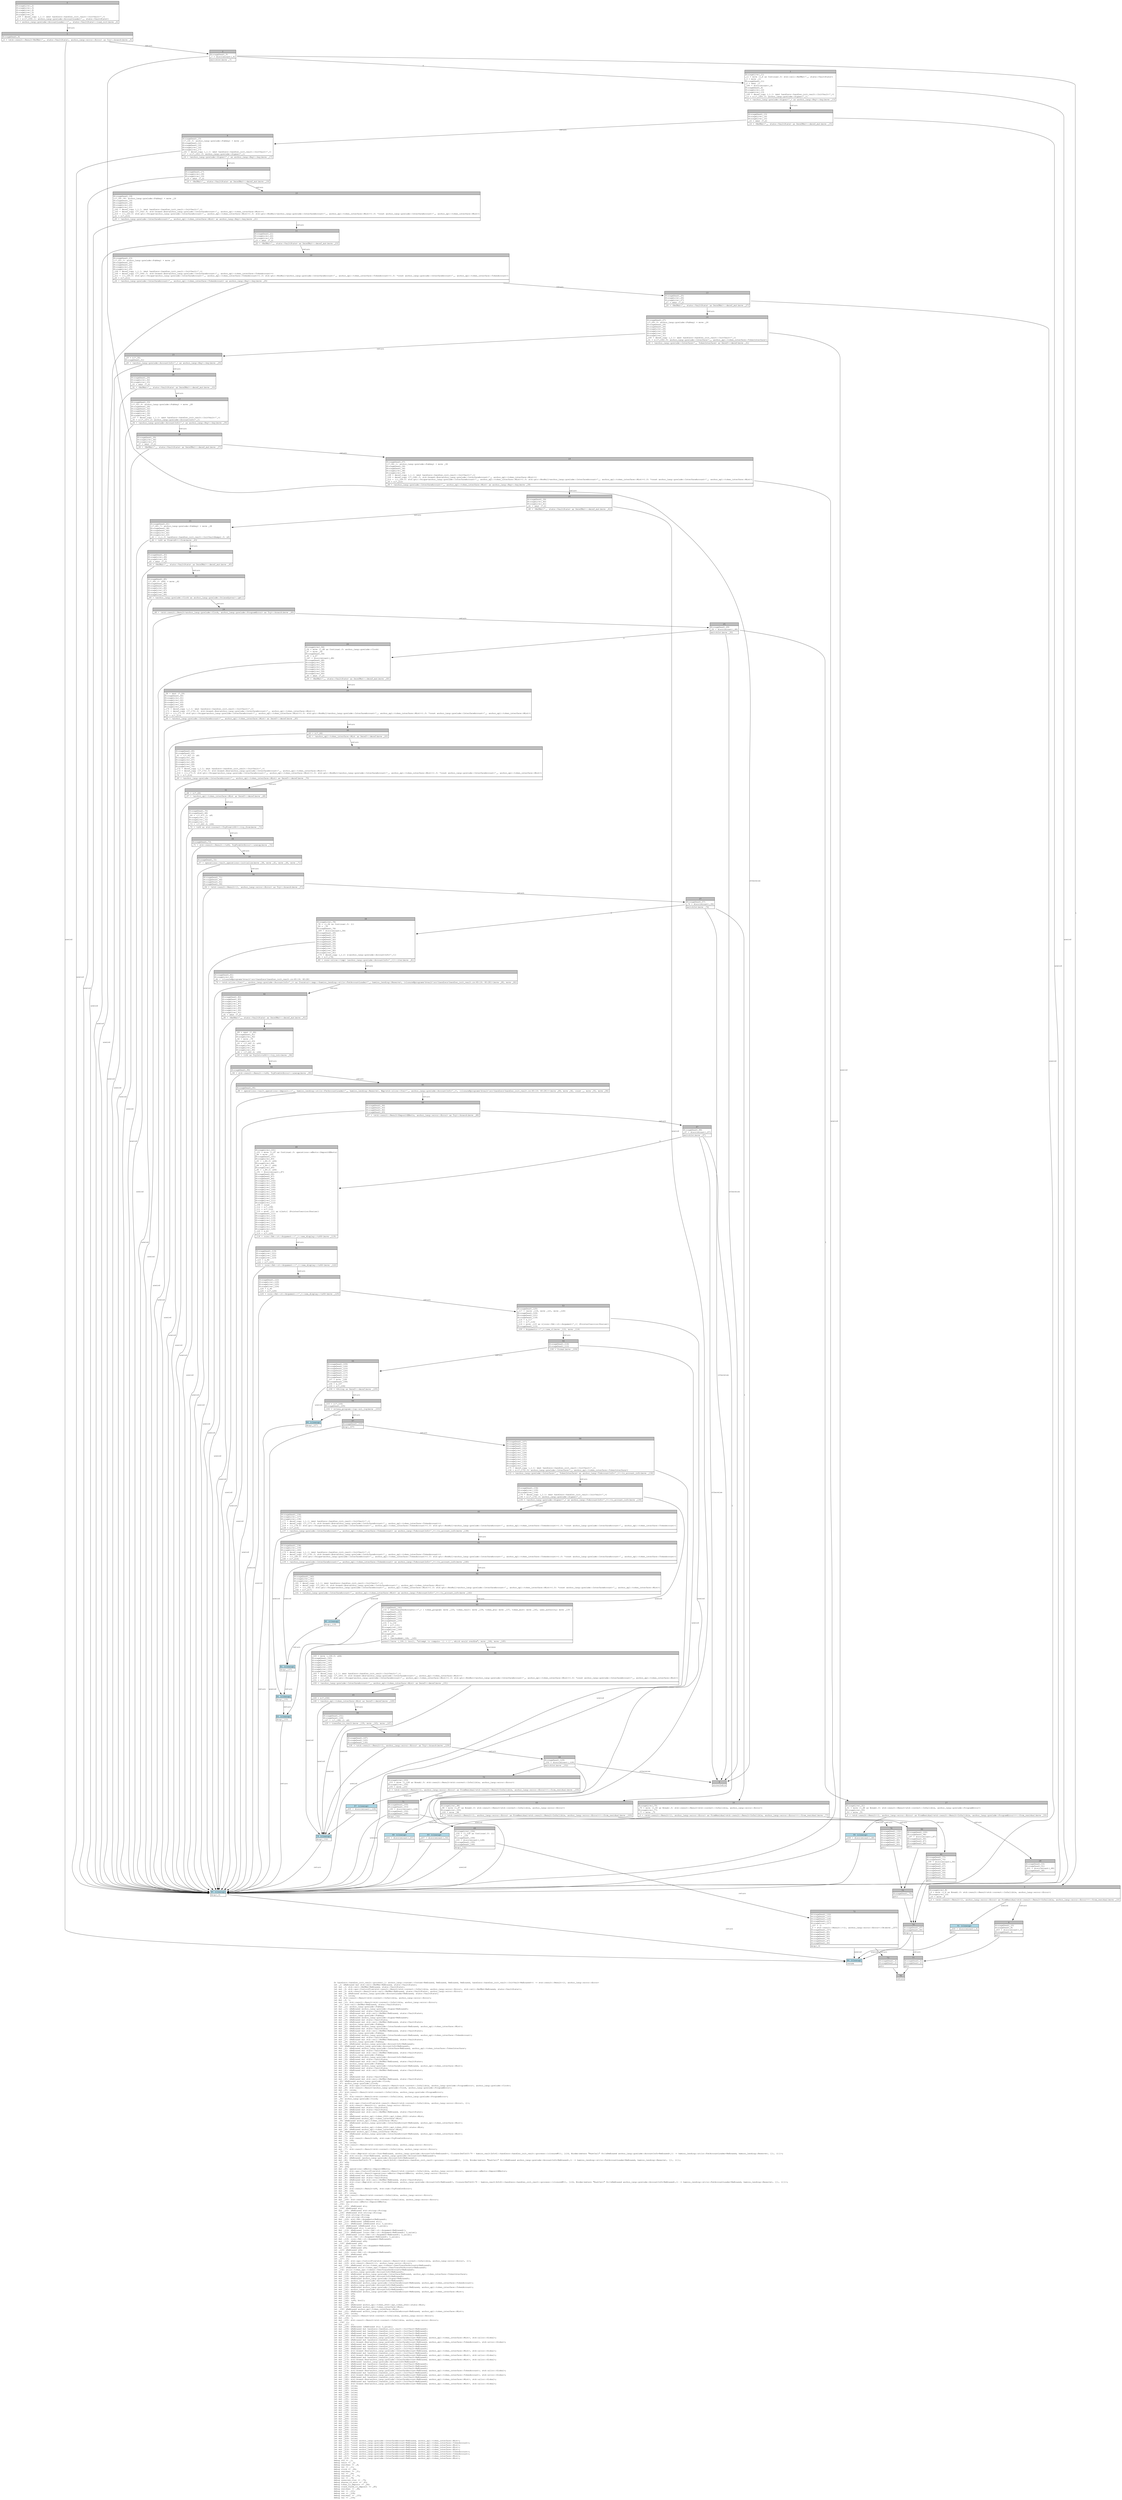 digraph Mir_0_78 {
    graph [fontname="Courier, monospace"];
    node [fontname="Courier, monospace"];
    edge [fontname="Courier, monospace"];
    label=<fn handlers::handler_init_vault::process(_1: anchor_lang::context::Context&lt;ReErased, ReErased, ReErased, ReErased, handlers::handler_init_vault::InitVault&lt;ReErased&gt;&gt;) -&gt; std::result::Result&lt;(), anchor_lang::error::Error&gt;<br align="left"/>let _2: &amp;ReErased mut std::cell::RefMut&lt;ReErased, state::VaultState&gt;;<br align="left"/>let mut _3: std::cell::RefMut&lt;ReErased, state::VaultState&gt;;<br align="left"/>let mut _4: std::ops::ControlFlow&lt;std::result::Result&lt;std::convert::Infallible, anchor_lang::error::Error&gt;, std::cell::RefMut&lt;ReErased, state::VaultState&gt;&gt;;<br align="left"/>let mut _5: std::result::Result&lt;std::cell::RefMut&lt;ReErased, state::VaultState&gt;, anchor_lang::error::Error&gt;;<br align="left"/>let mut _6: &amp;ReErased anchor_lang::prelude::AccountLoader&lt;ReErased, state::VaultState&gt;;<br align="left"/>let mut _7: isize;<br align="left"/>let _8: std::result::Result&lt;std::convert::Infallible, anchor_lang::error::Error&gt;;<br align="left"/>let mut _9: !;<br align="left"/>let mut _10: std::result::Result&lt;std::convert::Infallible, anchor_lang::error::Error&gt;;<br align="left"/>let _11: std::cell::RefMut&lt;ReErased, state::VaultState&gt;;<br align="left"/>let mut _12: anchor_lang::prelude::Pubkey;<br align="left"/>let mut _13: &amp;ReErased anchor_lang::prelude::Signer&lt;ReErased&gt;;<br align="left"/>let mut _14: &amp;ReErased mut state::VaultState;<br align="left"/>let mut _15: &amp;ReErased mut std::cell::RefMut&lt;ReErased, state::VaultState&gt;;<br align="left"/>let mut _16: anchor_lang::prelude::Pubkey;<br align="left"/>let mut _17: &amp;ReErased anchor_lang::prelude::Signer&lt;ReErased&gt;;<br align="left"/>let mut _18: &amp;ReErased mut state::VaultState;<br align="left"/>let mut _19: &amp;ReErased mut std::cell::RefMut&lt;ReErased, state::VaultState&gt;;<br align="left"/>let mut _20: anchor_lang::prelude::Pubkey;<br align="left"/>let mut _21: &amp;ReErased anchor_lang::prelude::InterfaceAccount&lt;ReErased, anchor_spl::token_interface::Mint&gt;;<br align="left"/>let mut _22: &amp;ReErased mut state::VaultState;<br align="left"/>let mut _23: &amp;ReErased mut std::cell::RefMut&lt;ReErased, state::VaultState&gt;;<br align="left"/>let mut _24: anchor_lang::prelude::Pubkey;<br align="left"/>let mut _25: &amp;ReErased anchor_lang::prelude::InterfaceAccount&lt;ReErased, anchor_spl::token_interface::TokenAccount&gt;;<br align="left"/>let mut _26: &amp;ReErased mut state::VaultState;<br align="left"/>let mut _27: &amp;ReErased mut std::cell::RefMut&lt;ReErased, state::VaultState&gt;;<br align="left"/>let mut _28: anchor_lang::prelude::Pubkey;<br align="left"/>let mut _29: &amp;ReErased anchor_lang::prelude::AccountInfo&lt;ReErased&gt;;<br align="left"/>let _30: &amp;ReErased anchor_lang::prelude::AccountInfo&lt;ReErased&gt;;<br align="left"/>let mut _31: &amp;ReErased anchor_lang::prelude::Interface&lt;ReErased, anchor_spl::token_interface::TokenInterface&gt;;<br align="left"/>let mut _32: &amp;ReErased mut state::VaultState;<br align="left"/>let mut _33: &amp;ReErased mut std::cell::RefMut&lt;ReErased, state::VaultState&gt;;<br align="left"/>let mut _34: anchor_lang::prelude::Pubkey;<br align="left"/>let mut _35: &amp;ReErased anchor_lang::prelude::AccountInfo&lt;ReErased&gt;;<br align="left"/>let mut _36: &amp;ReErased mut state::VaultState;<br align="left"/>let mut _37: &amp;ReErased mut std::cell::RefMut&lt;ReErased, state::VaultState&gt;;<br align="left"/>let mut _38: anchor_lang::prelude::Pubkey;<br align="left"/>let mut _39: &amp;ReErased anchor_lang::prelude::InterfaceAccount&lt;ReErased, anchor_spl::token_interface::Mint&gt;;<br align="left"/>let mut _40: &amp;ReErased mut state::VaultState;<br align="left"/>let mut _41: &amp;ReErased mut std::cell::RefMut&lt;ReErased, state::VaultState&gt;;<br align="left"/>let mut _42: u64;<br align="left"/>let mut _43: u8;<br align="left"/>let mut _44: &amp;ReErased mut state::VaultState;<br align="left"/>let mut _45: &amp;ReErased mut std::cell::RefMut&lt;ReErased, state::VaultState&gt;;<br align="left"/>let _46: &amp;ReErased anchor_lang::prelude::Clock;<br align="left"/>let _47: anchor_lang::prelude::Clock;<br align="left"/>let mut _48: std::ops::ControlFlow&lt;std::result::Result&lt;std::convert::Infallible, anchor_lang::prelude::ProgramError&gt;, anchor_lang::prelude::Clock&gt;;<br align="left"/>let mut _49: std::result::Result&lt;anchor_lang::prelude::Clock, anchor_lang::prelude::ProgramError&gt;;<br align="left"/>let mut _50: isize;<br align="left"/>let _51: std::result::Result&lt;std::convert::Infallible, anchor_lang::prelude::ProgramError&gt;;<br align="left"/>let mut _52: !;<br align="left"/>let mut _53: std::result::Result&lt;std::convert::Infallible, anchor_lang::prelude::ProgramError&gt;;<br align="left"/>let _54: anchor_lang::prelude::Clock;<br align="left"/>let _55: ();<br align="left"/>let mut _56: std::ops::ControlFlow&lt;std::result::Result&lt;std::convert::Infallible, anchor_lang::error::Error&gt;, ()&gt;;<br align="left"/>let mut _57: std::result::Result&lt;(), anchor_lang::error::Error&gt;;<br align="left"/>let mut _58: &amp;ReErased mut state::VaultState;<br align="left"/>let mut _59: &amp;ReErased mut state::VaultState;<br align="left"/>let mut _60: &amp;ReErased mut std::cell::RefMut&lt;ReErased, state::VaultState&gt;;<br align="left"/>let mut _61: u8;<br align="left"/>let mut _62: &amp;ReErased anchor_spl::token_2022::spl_token_2022::state::Mint;<br align="left"/>let mut _63: &amp;ReErased anchor_spl::token_interface::Mint;<br align="left"/>let _64: &amp;ReErased anchor_spl::token_interface::Mint;<br align="left"/>let mut _65: &amp;ReErased anchor_lang::prelude::InterfaceAccount&lt;ReErased, anchor_spl::token_interface::Mint&gt;;<br align="left"/>let mut _66: u8;<br align="left"/>let mut _67: &amp;ReErased anchor_spl::token_2022::spl_token_2022::state::Mint;<br align="left"/>let mut _68: &amp;ReErased anchor_spl::token_interface::Mint;<br align="left"/>let _69: &amp;ReErased anchor_spl::token_interface::Mint;<br align="left"/>let mut _70: &amp;ReErased anchor_lang::prelude::InterfaceAccount&lt;ReErased, anchor_spl::token_interface::Mint&gt;;<br align="left"/>let mut _71: u64;<br align="left"/>let mut _72: std::result::Result&lt;u64, std::num::TryFromIntError&gt;;<br align="left"/>let mut _73: i64;<br align="left"/>let mut _74: isize;<br align="left"/>let _75: std::result::Result&lt;std::convert::Infallible, anchor_lang::error::Error&gt;;<br align="left"/>let mut _76: !;<br align="left"/>let mut _77: std::result::Result&lt;std::convert::Infallible, anchor_lang::error::Error&gt;;<br align="left"/>let _78: ();<br align="left"/>let _79: std::iter::Map&lt;std::slice::Iter&lt;ReErased, anchor_lang::prelude::AccountInfo&lt;ReErased&gt;&gt;, Closure(DefId(0:79 ~ kamino_vault[b3c4]::handlers::handler_init_vault::process::{closure#0}), [i16, Binder(extern &quot;RustCall&quot; fn((&amp;ReErased anchor_lang::prelude::AccountInfo&lt;ReErased&gt;,)) -&gt; kamino_lending::utils::FatAccountLoader&lt;ReErased, kamino_lending::Reserve&gt;, []), ()])&gt;;<br align="left"/>let mut _80: std::slice::Iter&lt;ReErased, anchor_lang::prelude::AccountInfo&lt;ReErased&gt;&gt;;<br align="left"/>let mut _81: &amp;ReErased [anchor_lang::prelude::AccountInfo&lt;ReErased&gt;];<br align="left"/>let mut _82: Closure(DefId(0:79 ~ kamino_vault[b3c4]::handlers::handler_init_vault::process::{closure#0}), [i16, Binder(extern &quot;RustCall&quot; fn((&amp;ReErased anchor_lang::prelude::AccountInfo&lt;ReErased&gt;,)) -&gt; kamino_lending::utils::FatAccountLoader&lt;ReErased, kamino_lending::Reserve&gt;, []), ()]);<br align="left"/>let _83: u64;<br align="left"/>let _84: u64;<br align="left"/>let _85: u64;<br align="left"/>let mut _86: operations::effects::DepositEffects;<br align="left"/>let mut _87: std::ops::ControlFlow&lt;std::result::Result&lt;std::convert::Infallible, anchor_lang::error::Error&gt;, operations::effects::DepositEffects&gt;;<br align="left"/>let mut _88: std::result::Result&lt;operations::effects::DepositEffects, anchor_lang::error::Error&gt;;<br align="left"/>let mut _89: &amp;ReErased mut state::VaultState;<br align="left"/>let mut _90: &amp;ReErased mut state::VaultState;<br align="left"/>let mut _91: &amp;ReErased mut std::cell::RefMut&lt;ReErased, state::VaultState&gt;;<br align="left"/>let mut _92: std::iter::Map&lt;std::slice::Iter&lt;ReErased, anchor_lang::prelude::AccountInfo&lt;ReErased&gt;&gt;, Closure(DefId(0:79 ~ kamino_vault[b3c4]::handlers::handler_init_vault::process::{closure#0}), [i16, Binder(extern &quot;RustCall&quot; fn((&amp;ReErased anchor_lang::prelude::AccountInfo&lt;ReErased&gt;,)) -&gt; kamino_lending::utils::FatAccountLoader&lt;ReErased, kamino_lending::Reserve&gt;, []), ()])&gt;;<br align="left"/>let mut _93: u64;<br align="left"/>let mut _94: u64;<br align="left"/>let mut _95: std::result::Result&lt;u64, std::num::TryFromIntError&gt;;<br align="left"/>let mut _96: i64;<br align="left"/>let mut _97: isize;<br align="left"/>let _98: std::result::Result&lt;std::convert::Infallible, anchor_lang::error::Error&gt;;<br align="left"/>let mut _99: !;<br align="left"/>let mut _100: std::result::Result&lt;std::convert::Infallible, anchor_lang::error::Error&gt;;<br align="left"/>let _101: operations::effects::DepositEffects;<br align="left"/>let _102: ();<br align="left"/>let mut _103: &amp;ReErased str;<br align="left"/>let _104: &amp;ReErased str;<br align="left"/>let mut _105: &amp;ReErased std::string::String;<br align="left"/>let _106: &amp;ReErased std::string::String;<br align="left"/>let _107: std::string::String;<br align="left"/>let _108: std::string::String;<br align="left"/>let mut _109: std::fmt::Arguments&lt;ReErased&gt;;<br align="left"/>let mut _110: &amp;ReErased [&amp;ReErased str];<br align="left"/>let mut _111: &amp;ReErased [&amp;ReErased str; 3_usize];<br align="left"/>let _112: &amp;ReErased [&amp;ReErased str; 3_usize];<br align="left"/>let _113: [&amp;ReErased str; 3_usize];<br align="left"/>let mut _114: &amp;ReErased [core::fmt::rt::Argument&lt;ReErased&gt;];<br align="left"/>let mut _115: &amp;ReErased [core::fmt::rt::Argument&lt;ReErased&gt;; 3_usize];<br align="left"/>let _116: &amp;ReErased [core::fmt::rt::Argument&lt;ReErased&gt;; 3_usize];<br align="left"/>let _117: [core::fmt::rt::Argument&lt;ReErased&gt;; 3_usize];<br align="left"/>let mut _118: core::fmt::rt::Argument&lt;ReErased&gt;;<br align="left"/>let mut _119: &amp;ReErased u64;<br align="left"/>let _120: &amp;ReErased u64;<br align="left"/>let mut _121: core::fmt::rt::Argument&lt;ReErased&gt;;<br align="left"/>let mut _122: &amp;ReErased u64;<br align="left"/>let _123: &amp;ReErased u64;<br align="left"/>let mut _124: core::fmt::rt::Argument&lt;ReErased&gt;;<br align="left"/>let mut _125: &amp;ReErased u64;<br align="left"/>let _126: &amp;ReErased u64;<br align="left"/>let _127: ();<br align="left"/>let mut _128: std::ops::ControlFlow&lt;std::result::Result&lt;std::convert::Infallible, anchor_lang::error::Error&gt;, ()&gt;;<br align="left"/>let mut _129: std::result::Result&lt;(), anchor_lang::error::Error&gt;;<br align="left"/>let mut _130: &amp;ReErased utils::token_ops::tokens::UserTransferAccounts&lt;ReErased&gt;;<br align="left"/>let _131: &amp;ReErased utils::token_ops::tokens::UserTransferAccounts&lt;ReErased&gt;;<br align="left"/>let _132: utils::token_ops::tokens::UserTransferAccounts&lt;ReErased&gt;;<br align="left"/>let mut _133: anchor_lang::prelude::AccountInfo&lt;ReErased&gt;;<br align="left"/>let mut _134: &amp;ReErased anchor_lang::prelude::Interface&lt;ReErased, anchor_spl::token_interface::TokenInterface&gt;;<br align="left"/>let mut _135: anchor_lang::prelude::AccountInfo&lt;ReErased&gt;;<br align="left"/>let mut _136: &amp;ReErased anchor_lang::prelude::Signer&lt;ReErased&gt;;<br align="left"/>let mut _137: anchor_lang::prelude::AccountInfo&lt;ReErased&gt;;<br align="left"/>let mut _138: &amp;ReErased anchor_lang::prelude::InterfaceAccount&lt;ReErased, anchor_spl::token_interface::TokenAccount&gt;;<br align="left"/>let mut _139: anchor_lang::prelude::AccountInfo&lt;ReErased&gt;;<br align="left"/>let mut _140: &amp;ReErased anchor_lang::prelude::InterfaceAccount&lt;ReErased, anchor_spl::token_interface::TokenAccount&gt;;<br align="left"/>let mut _141: anchor_lang::prelude::AccountInfo&lt;ReErased&gt;;<br align="left"/>let mut _142: &amp;ReErased anchor_lang::prelude::InterfaceAccount&lt;ReErased, anchor_spl::token_interface::Mint&gt;;<br align="left"/>let mut _143: u64;<br align="left"/>let mut _144: u64;<br align="left"/>let mut _145: u64;<br align="left"/>let mut _146: (u64, bool);<br align="left"/>let mut _147: u8;<br align="left"/>let mut _148: &amp;ReErased anchor_spl::token_2022::spl_token_2022::state::Mint;<br align="left"/>let mut _149: &amp;ReErased anchor_spl::token_interface::Mint;<br align="left"/>let _150: &amp;ReErased anchor_spl::token_interface::Mint;<br align="left"/>let mut _151: &amp;ReErased anchor_lang::prelude::InterfaceAccount&lt;ReErased, anchor_spl::token_interface::Mint&gt;;<br align="left"/>let mut _152: isize;<br align="left"/>let _153: std::result::Result&lt;std::convert::Infallible, anchor_lang::error::Error&gt;;<br align="left"/>let mut _154: !;<br align="left"/>let mut _155: std::result::Result&lt;std::convert::Infallible, anchor_lang::error::Error&gt;;<br align="left"/>let _156: ();<br align="left"/>let mut _157: ();<br align="left"/>let mut _158: &amp;ReErased [&amp;ReErased str; 3_usize];<br align="left"/>let mut _159: &amp;ReErased mut handlers::handler_init_vault::InitVault&lt;ReErased&gt;;<br align="left"/>let mut _160: &amp;ReErased mut handlers::handler_init_vault::InitVault&lt;ReErased&gt;;<br align="left"/>let mut _161: &amp;ReErased mut handlers::handler_init_vault::InitVault&lt;ReErased&gt;;<br align="left"/>let mut _162: &amp;ReErased mut handlers::handler_init_vault::InitVault&lt;ReErased&gt;;<br align="left"/>let mut _163: std::boxed::Box&lt;anchor_lang::prelude::InterfaceAccount&lt;ReErased, anchor_spl::token_interface::Mint&gt;, std::alloc::Global&gt;;<br align="left"/>let mut _164: &amp;ReErased mut handlers::handler_init_vault::InitVault&lt;ReErased&gt;;<br align="left"/>let mut _165: std::boxed::Box&lt;anchor_lang::prelude::InterfaceAccount&lt;ReErased, anchor_spl::token_interface::TokenAccount&gt;, std::alloc::Global&gt;;<br align="left"/>let mut _166: &amp;ReErased mut handlers::handler_init_vault::InitVault&lt;ReErased&gt;;<br align="left"/>let mut _167: &amp;ReErased mut handlers::handler_init_vault::InitVault&lt;ReErased&gt;;<br align="left"/>let mut _168: &amp;ReErased mut handlers::handler_init_vault::InitVault&lt;ReErased&gt;;<br align="left"/>let mut _169: std::boxed::Box&lt;anchor_lang::prelude::InterfaceAccount&lt;ReErased, anchor_spl::token_interface::Mint&gt;, std::alloc::Global&gt;;<br align="left"/>let mut _170: &amp;ReErased mut handlers::handler_init_vault::InitVault&lt;ReErased&gt;;<br align="left"/>let mut _171: std::boxed::Box&lt;anchor_lang::prelude::InterfaceAccount&lt;ReErased, anchor_spl::token_interface::Mint&gt;, std::alloc::Global&gt;;<br align="left"/>let mut _172: &amp;ReErased mut handlers::handler_init_vault::InitVault&lt;ReErased&gt;;<br align="left"/>let mut _173: std::boxed::Box&lt;anchor_lang::prelude::InterfaceAccount&lt;ReErased, anchor_spl::token_interface::Mint&gt;, std::alloc::Global&gt;;<br align="left"/>let mut _174: &amp;ReErased [anchor_lang::prelude::AccountInfo&lt;ReErased&gt;];<br align="left"/>let mut _175: &amp;ReErased mut handlers::handler_init_vault::InitVault&lt;ReErased&gt;;<br align="left"/>let mut _176: &amp;ReErased mut handlers::handler_init_vault::InitVault&lt;ReErased&gt;;<br align="left"/>let mut _177: &amp;ReErased mut handlers::handler_init_vault::InitVault&lt;ReErased&gt;;<br align="left"/>let mut _178: std::boxed::Box&lt;anchor_lang::prelude::InterfaceAccount&lt;ReErased, anchor_spl::token_interface::TokenAccount&gt;, std::alloc::Global&gt;;<br align="left"/>let mut _179: &amp;ReErased mut handlers::handler_init_vault::InitVault&lt;ReErased&gt;;<br align="left"/>let mut _180: std::boxed::Box&lt;anchor_lang::prelude::InterfaceAccount&lt;ReErased, anchor_spl::token_interface::TokenAccount&gt;, std::alloc::Global&gt;;<br align="left"/>let mut _181: &amp;ReErased mut handlers::handler_init_vault::InitVault&lt;ReErased&gt;;<br align="left"/>let mut _182: std::boxed::Box&lt;anchor_lang::prelude::InterfaceAccount&lt;ReErased, anchor_spl::token_interface::Mint&gt;, std::alloc::Global&gt;;<br align="left"/>let mut _183: &amp;ReErased mut handlers::handler_init_vault::InitVault&lt;ReErased&gt;;<br align="left"/>let mut _184: std::boxed::Box&lt;anchor_lang::prelude::InterfaceAccount&lt;ReErased, anchor_spl::token_interface::Mint&gt;, std::alloc::Global&gt;;<br align="left"/>let mut _185: isize;<br align="left"/>let mut _186: isize;<br align="left"/>let mut _187: isize;<br align="left"/>let mut _188: isize;<br align="left"/>let mut _189: isize;<br align="left"/>let mut _190: isize;<br align="left"/>let mut _191: isize;<br align="left"/>let mut _192: isize;<br align="left"/>let mut _193: isize;<br align="left"/>let mut _194: isize;<br align="left"/>let mut _195: isize;<br align="left"/>let mut _196: isize;<br align="left"/>let mut _197: isize;<br align="left"/>let mut _198: isize;<br align="left"/>let mut _199: isize;<br align="left"/>let mut _200: isize;<br align="left"/>let mut _201: isize;<br align="left"/>let mut _202: isize;<br align="left"/>let mut _203: isize;<br align="left"/>let mut _204: isize;<br align="left"/>let mut _205: isize;<br align="left"/>let mut _206: isize;<br align="left"/>let mut _207: isize;<br align="left"/>let mut _208: isize;<br align="left"/>let mut _209: isize;<br align="left"/>let mut _210: *const anchor_lang::prelude::InterfaceAccount&lt;ReErased, anchor_spl::token_interface::Mint&gt;;<br align="left"/>let mut _211: *const anchor_lang::prelude::InterfaceAccount&lt;ReErased, anchor_spl::token_interface::TokenAccount&gt;;<br align="left"/>let mut _212: *const anchor_lang::prelude::InterfaceAccount&lt;ReErased, anchor_spl::token_interface::Mint&gt;;<br align="left"/>let mut _213: *const anchor_lang::prelude::InterfaceAccount&lt;ReErased, anchor_spl::token_interface::Mint&gt;;<br align="left"/>let mut _214: *const anchor_lang::prelude::InterfaceAccount&lt;ReErased, anchor_spl::token_interface::Mint&gt;;<br align="left"/>let mut _215: *const anchor_lang::prelude::InterfaceAccount&lt;ReErased, anchor_spl::token_interface::TokenAccount&gt;;<br align="left"/>let mut _216: *const anchor_lang::prelude::InterfaceAccount&lt;ReErased, anchor_spl::token_interface::TokenAccount&gt;;<br align="left"/>let mut _217: *const anchor_lang::prelude::InterfaceAccount&lt;ReErased, anchor_spl::token_interface::Mint&gt;;<br align="left"/>let mut _218: *const anchor_lang::prelude::InterfaceAccount&lt;ReErased, anchor_spl::token_interface::Mint&gt;;<br align="left"/>debug ctx =&gt; _1;<br align="left"/>debug vault =&gt; _2;<br align="left"/>debug residual =&gt; _8;<br align="left"/>debug val =&gt; _11;<br align="left"/>debug clock =&gt; _46;<br align="left"/>debug residual =&gt; _51;<br align="left"/>debug val =&gt; _54;<br align="left"/>debug residual =&gt; _75;<br align="left"/>debug val =&gt; _78;<br align="left"/>debug reserves_iter =&gt; _79;<br align="left"/>debug shares_to_mint =&gt; _83;<br align="left"/>debug token_to_deposit =&gt; _84;<br align="left"/>debug crank_funds_to_deposit =&gt; _85;<br align="left"/>debug residual =&gt; _98;<br align="left"/>debug val =&gt; _101;<br align="left"/>debug res =&gt; _108;<br align="left"/>debug residual =&gt; _153;<br align="left"/>debug val =&gt; _156;<br align="left"/>>;
    bb0__0_78 [shape="none", label=<<table border="0" cellborder="1" cellspacing="0"><tr><td bgcolor="gray" align="center" colspan="1">0</td></tr><tr><td align="left" balign="left">StorageLive(_2)<br/>StorageLive(_3)<br/>StorageLive(_4)<br/>StorageLive(_5)<br/>StorageLive(_6)<br/>_159 = deref_copy (_1.1: &amp;mut handlers::handler_init_vault::InitVault&lt;'_&gt;)<br/>_6 = &amp;((*_159).1: anchor_lang::prelude::AccountLoader&lt;'_, state::VaultState&gt;)<br/></td></tr><tr><td align="left">_5 = anchor_lang::prelude::AccountLoader::&lt;'_, state::VaultState&gt;::load_init(move _6)</td></tr></table>>];
    bb1__0_78 [shape="none", label=<<table border="0" cellborder="1" cellspacing="0"><tr><td bgcolor="gray" align="center" colspan="1">1</td></tr><tr><td align="left" balign="left">StorageDead(_6)<br/></td></tr><tr><td align="left">_4 = &lt;std::result::Result&lt;RefMut&lt;'_, state::VaultState&gt;, anchor_lang::error::Error&gt; as Try&gt;::branch(move _5)</td></tr></table>>];
    bb2__0_78 [shape="none", label=<<table border="0" cellborder="1" cellspacing="0"><tr><td bgcolor="gray" align="center" colspan="1">2</td></tr><tr><td align="left" balign="left">StorageDead(_5)<br/>_7 = discriminant(_4)<br/></td></tr><tr><td align="left">switchInt(move _7)</td></tr></table>>];
    bb3__0_78 [shape="none", label=<<table border="0" cellborder="1" cellspacing="0"><tr><td bgcolor="gray" align="center" colspan="1">3</td></tr><tr><td align="left" balign="left">StorageLive(_11)<br/>_11 = move ((_4 as Continue).0: std::cell::RefMut&lt;'_, state::VaultState&gt;)<br/>_3 = move _11<br/>StorageDead(_11)<br/>_2 = &amp;mut _3<br/>_185 = discriminant(_4)<br/>StorageDead(_4)<br/>StorageLive(_12)<br/>StorageLive(_13)<br/>_160 = deref_copy (_1.1: &amp;mut handlers::handler_init_vault::InitVault&lt;'_&gt;)<br/>_13 = &amp;((*_160).0: anchor_lang::prelude::Signer&lt;'_&gt;)<br/></td></tr><tr><td align="left">_12 = &lt;anchor_lang::prelude::Signer&lt;'_&gt; as anchor_lang::Key&gt;::key(move _13)</td></tr></table>>];
    bb4__0_78 [shape="none", label=<<table border="0" cellborder="1" cellspacing="0"><tr><td bgcolor="gray" align="center" colspan="1">4</td></tr><tr><td align="left">unreachable</td></tr></table>>];
    bb5__0_78 [shape="none", label=<<table border="0" cellborder="1" cellspacing="0"><tr><td bgcolor="gray" align="center" colspan="1">5</td></tr><tr><td align="left" balign="left">StorageLive(_8)<br/>_8 = move ((_4 as Break).0: std::result::Result&lt;std::convert::Infallible, anchor_lang::error::Error&gt;)<br/>StorageLive(_10)<br/>_10 = move _8<br/></td></tr><tr><td align="left">_0 = &lt;std::result::Result&lt;(), anchor_lang::error::Error&gt; as FromResidual&lt;std::result::Result&lt;Infallible, anchor_lang::error::Error&gt;&gt;&gt;::from_residual(move _10)</td></tr></table>>];
    bb6__0_78 [shape="none", label=<<table border="0" cellborder="1" cellspacing="0"><tr><td bgcolor="gray" align="center" colspan="1">6</td></tr><tr><td align="left" balign="left">StorageDead(_10)<br/>StorageDead(_8)<br/>_203 = discriminant(_4)<br/>StorageDead(_4)<br/></td></tr><tr><td align="left">goto</td></tr></table>>];
    bb7__0_78 [shape="none", label=<<table border="0" cellborder="1" cellspacing="0"><tr><td bgcolor="gray" align="center" colspan="1">7</td></tr><tr><td align="left" balign="left">StorageDead(_13)<br/>StorageLive(_14)<br/>StorageLive(_15)<br/>_15 = &amp;mut (*_2)<br/></td></tr><tr><td align="left">_14 = &lt;RefMut&lt;'_, state::VaultState&gt; as DerefMut&gt;::deref_mut(move _15)</td></tr></table>>];
    bb8__0_78 [shape="none", label=<<table border="0" cellborder="1" cellspacing="0"><tr><td bgcolor="gray" align="center" colspan="1">8</td></tr><tr><td align="left" balign="left">StorageDead(_15)<br/>((*_14).0: anchor_lang::prelude::Pubkey) = move _12<br/>StorageDead(_12)<br/>StorageDead(_14)<br/>StorageLive(_16)<br/>StorageLive(_17)<br/>_161 = deref_copy (_1.1: &amp;mut handlers::handler_init_vault::InitVault&lt;'_&gt;)<br/>_17 = &amp;((*_161).0: anchor_lang::prelude::Signer&lt;'_&gt;)<br/></td></tr><tr><td align="left">_16 = &lt;anchor_lang::prelude::Signer&lt;'_&gt; as anchor_lang::Key&gt;::key(move _17)</td></tr></table>>];
    bb9__0_78 [shape="none", label=<<table border="0" cellborder="1" cellspacing="0"><tr><td bgcolor="gray" align="center" colspan="1">9</td></tr><tr><td align="left" balign="left">StorageDead(_17)<br/>StorageLive(_18)<br/>StorageLive(_19)<br/>_19 = &amp;mut (*_2)<br/></td></tr><tr><td align="left">_18 = &lt;RefMut&lt;'_, state::VaultState&gt; as DerefMut&gt;::deref_mut(move _19)</td></tr></table>>];
    bb10__0_78 [shape="none", label=<<table border="0" cellborder="1" cellspacing="0"><tr><td bgcolor="gray" align="center" colspan="1">10</td></tr><tr><td align="left" balign="left">StorageDead(_19)<br/>((*_18).34: anchor_lang::prelude::Pubkey) = move _16<br/>StorageDead(_16)<br/>StorageDead(_18)<br/>StorageLive(_20)<br/>StorageLive(_21)<br/>_162 = deref_copy (_1.1: &amp;mut handlers::handler_init_vault::InitVault&lt;'_&gt;)<br/>_163 = deref_copy ((*_162).4: std::boxed::Box&lt;anchor_lang::prelude::InterfaceAccount&lt;'_, anchor_spl::token_interface::Mint&gt;&gt;)<br/>_210 = (((_163.0: std::ptr::Unique&lt;anchor_lang::prelude::InterfaceAccount&lt;'_, anchor_spl::token_interface::Mint&gt;&gt;).0: std::ptr::NonNull&lt;anchor_lang::prelude::InterfaceAccount&lt;'_, anchor_spl::token_interface::Mint&gt;&gt;).0: *const anchor_lang::prelude::InterfaceAccount&lt;'_, anchor_spl::token_interface::Mint&gt;)<br/>_21 = &amp;(*_210)<br/></td></tr><tr><td align="left">_20 = &lt;anchor_lang::prelude::InterfaceAccount&lt;'_, anchor_spl::token_interface::Mint&gt; as anchor_lang::Key&gt;::key(move _21)</td></tr></table>>];
    bb11__0_78 [shape="none", label=<<table border="0" cellborder="1" cellspacing="0"><tr><td bgcolor="gray" align="center" colspan="1">11</td></tr><tr><td align="left" balign="left">StorageDead(_21)<br/>StorageLive(_22)<br/>StorageLive(_23)<br/>_23 = &amp;mut (*_2)<br/></td></tr><tr><td align="left">_22 = &lt;RefMut&lt;'_, state::VaultState&gt; as DerefMut&gt;::deref_mut(move _23)</td></tr></table>>];
    bb12__0_78 [shape="none", label=<<table border="0" cellborder="1" cellspacing="0"><tr><td bgcolor="gray" align="center" colspan="1">12</td></tr><tr><td align="left" balign="left">StorageDead(_23)<br/>((*_22).3: anchor_lang::prelude::Pubkey) = move _20<br/>StorageDead(_20)<br/>StorageDead(_22)<br/>StorageLive(_24)<br/>StorageLive(_25)<br/>_164 = deref_copy (_1.1: &amp;mut handlers::handler_init_vault::InitVault&lt;'_&gt;)<br/>_165 = deref_copy ((*_164).3: std::boxed::Box&lt;anchor_lang::prelude::InterfaceAccount&lt;'_, anchor_spl::token_interface::TokenAccount&gt;&gt;)<br/>_211 = (((_165.0: std::ptr::Unique&lt;anchor_lang::prelude::InterfaceAccount&lt;'_, anchor_spl::token_interface::TokenAccount&gt;&gt;).0: std::ptr::NonNull&lt;anchor_lang::prelude::InterfaceAccount&lt;'_, anchor_spl::token_interface::TokenAccount&gt;&gt;).0: *const anchor_lang::prelude::InterfaceAccount&lt;'_, anchor_spl::token_interface::TokenAccount&gt;)<br/>_25 = &amp;(*_211)<br/></td></tr><tr><td align="left">_24 = &lt;anchor_lang::prelude::InterfaceAccount&lt;'_, anchor_spl::token_interface::TokenAccount&gt; as anchor_lang::Key&gt;::key(move _25)</td></tr></table>>];
    bb13__0_78 [shape="none", label=<<table border="0" cellborder="1" cellspacing="0"><tr><td bgcolor="gray" align="center" colspan="1">13</td></tr><tr><td align="left" balign="left">StorageDead(_25)<br/>StorageLive(_26)<br/>StorageLive(_27)<br/>_27 = &amp;mut (*_2)<br/></td></tr><tr><td align="left">_26 = &lt;RefMut&lt;'_, state::VaultState&gt; as DerefMut&gt;::deref_mut(move _27)</td></tr></table>>];
    bb14__0_78 [shape="none", label=<<table border="0" cellborder="1" cellspacing="0"><tr><td bgcolor="gray" align="center" colspan="1">14</td></tr><tr><td align="left" balign="left">StorageDead(_27)<br/>((*_26).5: anchor_lang::prelude::Pubkey) = move _24<br/>StorageDead(_24)<br/>StorageDead(_26)<br/>StorageLive(_28)<br/>StorageLive(_29)<br/>StorageLive(_30)<br/>StorageLive(_31)<br/>_166 = deref_copy (_1.1: &amp;mut handlers::handler_init_vault::InitVault&lt;'_&gt;)<br/>_31 = &amp;((*_166).9: anchor_lang::prelude::Interface&lt;'_, anchor_spl::token_interface::TokenInterface&gt;)<br/></td></tr><tr><td align="left">_30 = &lt;anchor_lang::prelude::Interface&lt;'_, TokenInterface&gt; as Deref&gt;::deref(move _31)</td></tr></table>>];
    bb15__0_78 [shape="none", label=<<table border="0" cellborder="1" cellspacing="0"><tr><td bgcolor="gray" align="center" colspan="1">15</td></tr><tr><td align="left" balign="left">_29 = &amp;(*_30)<br/>StorageDead(_31)<br/></td></tr><tr><td align="left">_28 = &lt;anchor_lang::prelude::AccountInfo&lt;'_&gt; as anchor_lang::Key&gt;::key(move _29)</td></tr></table>>];
    bb16__0_78 [shape="none", label=<<table border="0" cellborder="1" cellspacing="0"><tr><td bgcolor="gray" align="center" colspan="1">16</td></tr><tr><td align="left" balign="left">StorageDead(_29)<br/>StorageLive(_32)<br/>StorageLive(_33)<br/>_33 = &amp;mut (*_2)<br/></td></tr><tr><td align="left">_32 = &lt;RefMut&lt;'_, state::VaultState&gt; as DerefMut&gt;::deref_mut(move _33)</td></tr></table>>];
    bb17__0_78 [shape="none", label=<<table border="0" cellborder="1" cellspacing="0"><tr><td bgcolor="gray" align="center" colspan="1">17</td></tr><tr><td align="left" balign="left">StorageDead(_33)<br/>((*_32).6: anchor_lang::prelude::Pubkey) = move _28<br/>StorageDead(_28)<br/>StorageDead(_32)<br/>StorageDead(_30)<br/>StorageLive(_34)<br/>StorageLive(_35)<br/>_167 = deref_copy (_1.1: &amp;mut handlers::handler_init_vault::InitVault&lt;'_&gt;)<br/>_35 = &amp;((*_167).2: anchor_lang::prelude::AccountInfo&lt;'_&gt;)<br/></td></tr><tr><td align="left">_34 = &lt;anchor_lang::prelude::AccountInfo&lt;'_&gt; as anchor_lang::Key&gt;::key(move _35)</td></tr></table>>];
    bb18__0_78 [shape="none", label=<<table border="0" cellborder="1" cellspacing="0"><tr><td bgcolor="gray" align="center" colspan="1">18</td></tr><tr><td align="left" balign="left">StorageDead(_35)<br/>StorageLive(_36)<br/>StorageLive(_37)<br/>_37 = &amp;mut (*_2)<br/></td></tr><tr><td align="left">_36 = &lt;RefMut&lt;'_, state::VaultState&gt; as DerefMut&gt;::deref_mut(move _37)</td></tr></table>>];
    bb19__0_78 [shape="none", label=<<table border="0" cellborder="1" cellspacing="0"><tr><td bgcolor="gray" align="center" colspan="1">19</td></tr><tr><td align="left" balign="left">StorageDead(_37)<br/>((*_36).1: anchor_lang::prelude::Pubkey) = move _34<br/>StorageDead(_34)<br/>StorageDead(_36)<br/>StorageLive(_38)<br/>StorageLive(_39)<br/>_168 = deref_copy (_1.1: &amp;mut handlers::handler_init_vault::InitVault&lt;'_&gt;)<br/>_169 = deref_copy ((*_168).5: std::boxed::Box&lt;anchor_lang::prelude::InterfaceAccount&lt;'_, anchor_spl::token_interface::Mint&gt;&gt;)<br/>_212 = (((_169.0: std::ptr::Unique&lt;anchor_lang::prelude::InterfaceAccount&lt;'_, anchor_spl::token_interface::Mint&gt;&gt;).0: std::ptr::NonNull&lt;anchor_lang::prelude::InterfaceAccount&lt;'_, anchor_spl::token_interface::Mint&gt;&gt;).0: *const anchor_lang::prelude::InterfaceAccount&lt;'_, anchor_spl::token_interface::Mint&gt;)<br/>_39 = &amp;(*_212)<br/></td></tr><tr><td align="left">_38 = &lt;anchor_lang::prelude::InterfaceAccount&lt;'_, anchor_spl::token_interface::Mint&gt; as anchor_lang::Key&gt;::key(move _39)</td></tr></table>>];
    bb20__0_78 [shape="none", label=<<table border="0" cellborder="1" cellspacing="0"><tr><td bgcolor="gray" align="center" colspan="1">20</td></tr><tr><td align="left" balign="left">StorageDead(_39)<br/>StorageLive(_40)<br/>StorageLive(_41)<br/>_41 = &amp;mut (*_2)<br/></td></tr><tr><td align="left">_40 = &lt;RefMut&lt;'_, state::VaultState&gt; as DerefMut&gt;::deref_mut(move _41)</td></tr></table>>];
    bb21__0_78 [shape="none", label=<<table border="0" cellborder="1" cellspacing="0"><tr><td bgcolor="gray" align="center" colspan="1">21</td></tr><tr><td align="left" balign="left">StorageDead(_41)<br/>((*_40).7: anchor_lang::prelude::Pubkey) = move _38<br/>StorageDead(_38)<br/>StorageDead(_40)<br/>StorageLive(_42)<br/>StorageLive(_43)<br/>_43 = ((_1.3: handlers::handler_init_vault::InitVaultBumps).0: u8)<br/></td></tr><tr><td align="left">_42 = &lt;u64 as From&lt;u8&gt;&gt;::from(move _43)</td></tr></table>>];
    bb22__0_78 [shape="none", label=<<table border="0" cellborder="1" cellspacing="0"><tr><td bgcolor="gray" align="center" colspan="1">22</td></tr><tr><td align="left" balign="left">StorageDead(_43)<br/>StorageLive(_44)<br/>StorageLive(_45)<br/>_45 = &amp;mut (*_2)<br/></td></tr><tr><td align="left">_44 = &lt;RefMut&lt;'_, state::VaultState&gt; as DerefMut&gt;::deref_mut(move _45)</td></tr></table>>];
    bb23__0_78 [shape="none", label=<<table border="0" cellborder="1" cellspacing="0"><tr><td bgcolor="gray" align="center" colspan="1">23</td></tr><tr><td align="left" balign="left">StorageDead(_45)<br/>((*_44).2: u64) = move _42<br/>StorageDead(_42)<br/>StorageDead(_44)<br/>StorageLive(_46)<br/>StorageLive(_47)<br/>StorageLive(_48)<br/>StorageLive(_49)<br/></td></tr><tr><td align="left">_49 = &lt;anchor_lang::prelude::Clock as anchor_lang::prelude::SolanaSysvar&gt;::get()</td></tr></table>>];
    bb24__0_78 [shape="none", label=<<table border="0" cellborder="1" cellspacing="0"><tr><td bgcolor="gray" align="center" colspan="1">24</td></tr><tr><td align="left">_48 = &lt;std::result::Result&lt;anchor_lang::prelude::Clock, anchor_lang::prelude::ProgramError&gt; as Try&gt;::branch(move _49)</td></tr></table>>];
    bb25__0_78 [shape="none", label=<<table border="0" cellborder="1" cellspacing="0"><tr><td bgcolor="gray" align="center" colspan="1">25</td></tr><tr><td align="left" balign="left">StorageDead(_49)<br/>_50 = discriminant(_48)<br/></td></tr><tr><td align="left">switchInt(move _50)</td></tr></table>>];
    bb26__0_78 [shape="none", label=<<table border="0" cellborder="1" cellspacing="0"><tr><td bgcolor="gray" align="center" colspan="1">26</td></tr><tr><td align="left" balign="left">StorageLive(_54)<br/>_54 = move ((_48 as Continue).0: anchor_lang::prelude::Clock)<br/>_47 = move _54<br/>StorageDead(_54)<br/>_46 = &amp;_47<br/>_187 = discriminant(_48)<br/>StorageDead(_48)<br/>StorageLive(_55)<br/>StorageLive(_56)<br/>StorageLive(_57)<br/>StorageLive(_58)<br/>StorageLive(_59)<br/>StorageLive(_60)<br/>_60 = &amp;mut (*_2)<br/></td></tr><tr><td align="left">_59 = &lt;RefMut&lt;'_, state::VaultState&gt; as DerefMut&gt;::deref_mut(move _60)</td></tr></table>>];
    bb27__0_78 [shape="none", label=<<table border="0" cellborder="1" cellspacing="0"><tr><td bgcolor="gray" align="center" colspan="1">27</td></tr><tr><td align="left" balign="left">StorageLive(_51)<br/>_51 = move ((_48 as Break).0: std::result::Result&lt;std::convert::Infallible, anchor_lang::prelude::ProgramError&gt;)<br/>StorageLive(_53)<br/>_53 = move _51<br/></td></tr><tr><td align="left">_0 = &lt;std::result::Result&lt;(), anchor_lang::error::Error&gt; as FromResidual&lt;std::result::Result&lt;Infallible, anchor_lang::prelude::ProgramError&gt;&gt;&gt;::from_residual(move _53)</td></tr></table>>];
    bb28__0_78 [shape="none", label=<<table border="0" cellborder="1" cellspacing="0"><tr><td bgcolor="gray" align="center" colspan="1">28</td></tr><tr><td align="left" balign="left">StorageDead(_53)<br/>StorageDead(_51)<br/>_201 = discriminant(_48)<br/>StorageDead(_48)<br/></td></tr><tr><td align="left">goto</td></tr></table>>];
    bb29__0_78 [shape="none", label=<<table border="0" cellborder="1" cellspacing="0"><tr><td bgcolor="gray" align="center" colspan="1">29</td></tr><tr><td align="left" balign="left">_58 = &amp;mut (*_59)<br/>StorageDead(_60)<br/>StorageLive(_61)<br/>StorageLive(_62)<br/>StorageLive(_63)<br/>StorageLive(_64)<br/>StorageLive(_65)<br/>_170 = deref_copy (_1.1: &amp;mut handlers::handler_init_vault::InitVault&lt;'_&gt;)<br/>_171 = deref_copy ((*_170).4: std::boxed::Box&lt;anchor_lang::prelude::InterfaceAccount&lt;'_, anchor_spl::token_interface::Mint&gt;&gt;)<br/>_213 = (((_171.0: std::ptr::Unique&lt;anchor_lang::prelude::InterfaceAccount&lt;'_, anchor_spl::token_interface::Mint&gt;&gt;).0: std::ptr::NonNull&lt;anchor_lang::prelude::InterfaceAccount&lt;'_, anchor_spl::token_interface::Mint&gt;&gt;).0: *const anchor_lang::prelude::InterfaceAccount&lt;'_, anchor_spl::token_interface::Mint&gt;)<br/>_65 = &amp;(*_213)<br/></td></tr><tr><td align="left">_64 = &lt;anchor_lang::prelude::InterfaceAccount&lt;'_, anchor_spl::token_interface::Mint&gt; as Deref&gt;::deref(move _65)</td></tr></table>>];
    bb30__0_78 [shape="none", label=<<table border="0" cellborder="1" cellspacing="0"><tr><td bgcolor="gray" align="center" colspan="1">30</td></tr><tr><td align="left" balign="left">_63 = &amp;(*_64)<br/></td></tr><tr><td align="left">_62 = &lt;anchor_spl::token_interface::Mint as Deref&gt;::deref(move _63)</td></tr></table>>];
    bb31__0_78 [shape="none", label=<<table border="0" cellborder="1" cellspacing="0"><tr><td bgcolor="gray" align="center" colspan="1">31</td></tr><tr><td align="left" balign="left">StorageDead(_65)<br/>StorageDead(_63)<br/>_61 = ((*_62).2: u8)<br/>StorageLive(_66)<br/>StorageLive(_67)<br/>StorageLive(_68)<br/>StorageLive(_69)<br/>StorageLive(_70)<br/>_172 = deref_copy (_1.1: &amp;mut handlers::handler_init_vault::InitVault&lt;'_&gt;)<br/>_173 = deref_copy ((*_172).5: std::boxed::Box&lt;anchor_lang::prelude::InterfaceAccount&lt;'_, anchor_spl::token_interface::Mint&gt;&gt;)<br/>_214 = (((_173.0: std::ptr::Unique&lt;anchor_lang::prelude::InterfaceAccount&lt;'_, anchor_spl::token_interface::Mint&gt;&gt;).0: std::ptr::NonNull&lt;anchor_lang::prelude::InterfaceAccount&lt;'_, anchor_spl::token_interface::Mint&gt;&gt;).0: *const anchor_lang::prelude::InterfaceAccount&lt;'_, anchor_spl::token_interface::Mint&gt;)<br/>_70 = &amp;(*_214)<br/></td></tr><tr><td align="left">_69 = &lt;anchor_lang::prelude::InterfaceAccount&lt;'_, anchor_spl::token_interface::Mint&gt; as Deref&gt;::deref(move _70)</td></tr></table>>];
    bb32__0_78 [shape="none", label=<<table border="0" cellborder="1" cellspacing="0"><tr><td bgcolor="gray" align="center" colspan="1">32</td></tr><tr><td align="left" balign="left">_68 = &amp;(*_69)<br/></td></tr><tr><td align="left">_67 = &lt;anchor_spl::token_interface::Mint as Deref&gt;::deref(move _68)</td></tr></table>>];
    bb33__0_78 [shape="none", label=<<table border="0" cellborder="1" cellspacing="0"><tr><td bgcolor="gray" align="center" colspan="1">33</td></tr><tr><td align="left" balign="left">StorageDead(_70)<br/>StorageDead(_68)<br/>_66 = ((*_67).2: u8)<br/>StorageLive(_71)<br/>StorageLive(_72)<br/>StorageLive(_73)<br/>_73 = ((*_46).4: i64)<br/></td></tr><tr><td align="left">_72 = &lt;u64 as std::convert::TryFrom&lt;i64&gt;&gt;::try_from(move _73)</td></tr></table>>];
    bb34__0_78 [shape="none", label=<<table border="0" cellborder="1" cellspacing="0"><tr><td bgcolor="gray" align="center" colspan="1">34</td></tr><tr><td align="left" balign="left">StorageDead(_73)<br/></td></tr><tr><td align="left">_71 = std::result::Result::&lt;u64, TryFromIntError&gt;::unwrap(move _72)</td></tr></table>>];
    bb35__0_78 [shape="none", label=<<table border="0" cellborder="1" cellspacing="0"><tr><td bgcolor="gray" align="center" colspan="1">35</td></tr><tr><td align="left" balign="left">StorageDead(_72)<br/></td></tr><tr><td align="left">_57 = operations::vault_operations::initialize(move _58, move _61, move _66, move _71)</td></tr></table>>];
    bb36__0_78 [shape="none", label=<<table border="0" cellborder="1" cellspacing="0"><tr><td bgcolor="gray" align="center" colspan="1">36</td></tr><tr><td align="left" balign="left">StorageDead(_71)<br/>StorageDead(_66)<br/>StorageDead(_61)<br/>StorageDead(_58)<br/></td></tr><tr><td align="left">_56 = &lt;std::result::Result&lt;(), anchor_lang::error::Error&gt; as Try&gt;::branch(move _57)</td></tr></table>>];
    bb37__0_78 [shape="none", label=<<table border="0" cellborder="1" cellspacing="0"><tr><td bgcolor="gray" align="center" colspan="1">37</td></tr><tr><td align="left" balign="left">StorageDead(_57)<br/>_74 = discriminant(_56)<br/></td></tr><tr><td align="left">switchInt(move _74)</td></tr></table>>];
    bb38__0_78 [shape="none", label=<<table border="0" cellborder="1" cellspacing="0"><tr><td bgcolor="gray" align="center" colspan="1">38</td></tr><tr><td align="left" balign="left">StorageLive(_78)<br/>_78 = ((_56 as Continue).0: ())<br/>_55 = _78<br/>StorageDead(_78)<br/>_189 = discriminant(_56)<br/>StorageDead(_69)<br/>StorageDead(_67)<br/>StorageDead(_64)<br/>StorageDead(_62)<br/>StorageDead(_59)<br/>StorageDead(_56)<br/>StorageDead(_55)<br/>StorageLive(_79)<br/>StorageLive(_80)<br/>StorageLive(_81)<br/>_174 = deref_copy (_1.2: &amp;[anchor_lang::prelude::AccountInfo&lt;'_&gt;])<br/>_81 = &amp;(*_174)<br/></td></tr><tr><td align="left">_80 = core::slice::&lt;impl [anchor_lang::prelude::AccountInfo&lt;'_&gt;]&gt;::iter(move _81)</td></tr></table>>];
    bb39__0_78 [shape="none", label=<<table border="0" cellborder="1" cellspacing="0"><tr><td bgcolor="gray" align="center" colspan="1">39</td></tr><tr><td align="left" balign="left">StorageLive(_75)<br/>_75 = move ((_56 as Break).0: std::result::Result&lt;std::convert::Infallible, anchor_lang::error::Error&gt;)<br/>StorageLive(_77)<br/>_77 = move _75<br/></td></tr><tr><td align="left">_0 = &lt;std::result::Result&lt;(), anchor_lang::error::Error&gt; as FromResidual&lt;std::result::Result&lt;Infallible, anchor_lang::error::Error&gt;&gt;&gt;::from_residual(move _77)</td></tr></table>>];
    bb40__0_78 [shape="none", label=<<table border="0" cellborder="1" cellspacing="0"><tr><td bgcolor="gray" align="center" colspan="1">40</td></tr><tr><td align="left" balign="left">StorageDead(_77)<br/>StorageDead(_75)<br/>_199 = discriminant(_56)<br/>StorageDead(_69)<br/>StorageDead(_67)<br/>StorageDead(_64)<br/>StorageDead(_62)<br/>StorageDead(_59)<br/>StorageDead(_56)<br/>StorageDead(_55)<br/></td></tr><tr><td align="left">goto</td></tr></table>>];
    bb41__0_78 [shape="none", label=<<table border="0" cellborder="1" cellspacing="0"><tr><td bgcolor="gray" align="center" colspan="1">41</td></tr><tr><td align="left" balign="left">StorageDead(_81)<br/>StorageLive(_82)<br/>_82 = {closure@programs\kvault\src\handlers\handler_init_vault.rs:40:14: 40:28}<br/></td></tr><tr><td align="left">_79 = &lt;std::slice::Iter&lt;'_, anchor_lang::prelude::AccountInfo&lt;'_&gt;&gt; as Iterator&gt;::map::&lt;kamino_lending::utils::FatAccountLoader&lt;'_, kamino_lending::Reserve&gt;, {closure@programs\kvault\src\handlers\handler_init_vault.rs:40:14: 40:28}&gt;(move _80, move _82)</td></tr></table>>];
    bb42__0_78 [shape="none", label=<<table border="0" cellborder="1" cellspacing="0"><tr><td bgcolor="gray" align="center" colspan="1">42</td></tr><tr><td align="left" balign="left">StorageDead(_82)<br/>StorageDead(_80)<br/>StorageLive(_86)<br/>StorageLive(_87)<br/>StorageLive(_88)<br/>StorageLive(_89)<br/>StorageLive(_90)<br/>StorageLive(_91)<br/>_91 = &amp;mut (*_2)<br/></td></tr><tr><td align="left">_90 = &lt;RefMut&lt;'_, state::VaultState&gt; as DerefMut&gt;::deref_mut(move _91)</td></tr></table>>];
    bb43__0_78 [shape="none", label=<<table border="0" cellborder="1" cellspacing="0"><tr><td bgcolor="gray" align="center" colspan="1">43</td></tr><tr><td align="left" balign="left">_89 = &amp;mut (*_90)<br/>StorageDead(_91)<br/>StorageLive(_92)<br/>_92 = move _79<br/>StorageLive(_93)<br/>_93 = ((*_46).0: u64)<br/>StorageLive(_94)<br/>StorageLive(_95)<br/>StorageLive(_96)<br/>_96 = ((*_46).4: i64)<br/></td></tr><tr><td align="left">_95 = &lt;i64 as TryInto&lt;u64&gt;&gt;::try_into(move _96)</td></tr></table>>];
    bb44__0_78 [shape="none", label=<<table border="0" cellborder="1" cellspacing="0"><tr><td bgcolor="gray" align="center" colspan="1">44</td></tr><tr><td align="left" balign="left">StorageDead(_96)<br/></td></tr><tr><td align="left">_94 = std::result::Result::&lt;u64, TryFromIntError&gt;::unwrap(move _95)</td></tr></table>>];
    bb45__0_78 [shape="none", label=<<table border="0" cellborder="1" cellspacing="0"><tr><td bgcolor="gray" align="center" colspan="1">45</td></tr><tr><td align="left" balign="left">StorageDead(_95)<br/></td></tr><tr><td align="left">_88 = operations::vault_operations::deposit::&lt;'_, kamino_lending::utils::FatAccountLoader&lt;'_, kamino_lending::Reserve&gt;, Map&lt;std::slice::Iter&lt;'_, anchor_lang::prelude::AccountInfo&lt;'_&gt;&gt;, {closure@programs\kvault\src\handlers\handler_init_vault.rs:40:14: 40:28}&gt;&gt;(move _89, move _92, const _, move _93, move _94)</td></tr></table>>];
    bb46__0_78 [shape="none", label=<<table border="0" cellborder="1" cellspacing="0"><tr><td bgcolor="gray" align="center" colspan="1">46</td></tr><tr><td align="left" balign="left">StorageDead(_94)<br/>StorageDead(_93)<br/>StorageDead(_92)<br/>StorageDead(_89)<br/></td></tr><tr><td align="left">_87 = &lt;std::result::Result&lt;DepositEffects, anchor_lang::error::Error&gt; as Try&gt;::branch(move _88)</td></tr></table>>];
    bb47__0_78 [shape="none", label=<<table border="0" cellborder="1" cellspacing="0"><tr><td bgcolor="gray" align="center" colspan="1">47</td></tr><tr><td align="left" balign="left">StorageDead(_88)<br/>_97 = discriminant(_87)<br/></td></tr><tr><td align="left">switchInt(move _97)</td></tr></table>>];
    bb48__0_78 [shape="none", label=<<table border="0" cellborder="1" cellspacing="0"><tr><td bgcolor="gray" align="center" colspan="1">48</td></tr><tr><td align="left" balign="left">StorageLive(_101)<br/>_101 = move ((_87 as Continue).0: operations::effects::DepositEffects)<br/>_86 = move _101<br/>StorageDead(_101)<br/>StorageLive(_83)<br/>_83 = (_86.0: u64)<br/>StorageLive(_84)<br/>_84 = (_86.1: u64)<br/>StorageLive(_85)<br/>_85 = (_86.2: u64)<br/>_191 = discriminant(_87)<br/>StorageDead(_90)<br/>StorageDead(_87)<br/>StorageDead(_86)<br/>StorageLive(_102)<br/>StorageLive(_103)<br/>StorageLive(_104)<br/>StorageLive(_105)<br/>StorageLive(_106)<br/>StorageLive(_107)<br/>StorageLive(_108)<br/>StorageLive(_109)<br/>StorageLive(_110)<br/>StorageLive(_111)<br/>StorageLive(_112)<br/>_158 = const _<br/>_112 = &amp;(*_158)<br/>_111 = &amp;(*_112)<br/>_110 = move _111 as &amp;[&amp;str] (PointerCoercion(Unsize))<br/>StorageDead(_111)<br/>StorageLive(_114)<br/>StorageLive(_115)<br/>StorageLive(_116)<br/>StorageLive(_117)<br/>StorageLive(_118)<br/>StorageLive(_119)<br/>StorageLive(_120)<br/>_120 = &amp;_83<br/>_119 = &amp;(*_120)<br/></td></tr><tr><td align="left">_118 = core::fmt::rt::Argument::&lt;'_&gt;::new_display::&lt;u64&gt;(move _119)</td></tr></table>>];
    bb49__0_78 [shape="none", label=<<table border="0" cellborder="1" cellspacing="0"><tr><td bgcolor="gray" align="center" colspan="1">49</td></tr><tr><td align="left" balign="left">StorageLive(_98)<br/>_98 = move ((_87 as Break).0: std::result::Result&lt;std::convert::Infallible, anchor_lang::error::Error&gt;)<br/>StorageLive(_100)<br/>_100 = move _98<br/></td></tr><tr><td align="left">_0 = &lt;std::result::Result&lt;(), anchor_lang::error::Error&gt; as FromResidual&lt;std::result::Result&lt;Infallible, anchor_lang::error::Error&gt;&gt;&gt;::from_residual(move _100)</td></tr></table>>];
    bb50__0_78 [shape="none", label=<<table border="0" cellborder="1" cellspacing="0"><tr><td bgcolor="gray" align="center" colspan="1">50</td></tr><tr><td align="left" balign="left">StorageDead(_100)<br/>StorageDead(_98)<br/>_197 = discriminant(_87)<br/>StorageDead(_90)<br/>StorageDead(_87)<br/>StorageDead(_86)<br/></td></tr><tr><td align="left">goto</td></tr></table>>];
    bb51__0_78 [shape="none", label=<<table border="0" cellborder="1" cellspacing="0"><tr><td bgcolor="gray" align="center" colspan="1">51</td></tr><tr><td align="left" balign="left">StorageDead(_119)<br/>StorageLive(_121)<br/>StorageLive(_122)<br/>StorageLive(_123)<br/>_123 = &amp;_84<br/>_122 = &amp;(*_123)<br/></td></tr><tr><td align="left">_121 = core::fmt::rt::Argument::&lt;'_&gt;::new_display::&lt;u64&gt;(move _122)</td></tr></table>>];
    bb52__0_78 [shape="none", label=<<table border="0" cellborder="1" cellspacing="0"><tr><td bgcolor="gray" align="center" colspan="1">52</td></tr><tr><td align="left" balign="left">StorageDead(_122)<br/>StorageLive(_124)<br/>StorageLive(_125)<br/>StorageLive(_126)<br/>_126 = &amp;_85<br/>_125 = &amp;(*_126)<br/></td></tr><tr><td align="left">_124 = core::fmt::rt::Argument::&lt;'_&gt;::new_display::&lt;u64&gt;(move _125)</td></tr></table>>];
    bb53__0_78 [shape="none", label=<<table border="0" cellborder="1" cellspacing="0"><tr><td bgcolor="gray" align="center" colspan="1">53</td></tr><tr><td align="left" balign="left">StorageDead(_125)<br/>_117 = [move _118, move _121, move _124]<br/>StorageDead(_124)<br/>StorageDead(_121)<br/>StorageDead(_118)<br/>_116 = &amp;_117<br/>_115 = &amp;(*_116)<br/>_114 = move _115 as &amp;[core::fmt::rt::Argument&lt;'_&gt;] (PointerCoercion(Unsize))<br/>StorageDead(_115)<br/></td></tr><tr><td align="left">_109 = Arguments::&lt;'_&gt;::new_v1(move _110, move _114)</td></tr></table>>];
    bb54__0_78 [shape="none", label=<<table border="0" cellborder="1" cellspacing="0"><tr><td bgcolor="gray" align="center" colspan="1">54</td></tr><tr><td align="left" balign="left">StorageDead(_114)<br/>StorageDead(_110)<br/></td></tr><tr><td align="left">_108 = format(move _109)</td></tr></table>>];
    bb55__0_78 [shape="none", label=<<table border="0" cellborder="1" cellspacing="0"><tr><td bgcolor="gray" align="center" colspan="1">55</td></tr><tr><td align="left" balign="left">StorageDead(_109)<br/>StorageDead(_126)<br/>StorageDead(_123)<br/>StorageDead(_120)<br/>StorageDead(_117)<br/>StorageDead(_116)<br/>StorageDead(_112)<br/>_107 = move _108<br/>StorageDead(_108)<br/>_106 = &amp;_107<br/>_105 = &amp;(*_106)<br/></td></tr><tr><td align="left">_104 = &lt;String as Deref&gt;::deref(move _105)</td></tr></table>>];
    bb56__0_78 [shape="none", label=<<table border="0" cellborder="1" cellspacing="0"><tr><td bgcolor="gray" align="center" colspan="1">56</td></tr><tr><td align="left" balign="left">_103 = &amp;(*_104)<br/>StorageDead(_105)<br/></td></tr><tr><td align="left">_102 = solana_program::log::sol_log(move _103)</td></tr></table>>];
    bb57__0_78 [shape="none", label=<<table border="0" cellborder="1" cellspacing="0"><tr><td bgcolor="gray" align="center" colspan="1">57</td></tr><tr><td align="left" balign="left">StorageDead(_103)<br/></td></tr><tr><td align="left">drop(_107)</td></tr></table>>];
    bb58__0_78 [shape="none", label=<<table border="0" cellborder="1" cellspacing="0"><tr><td bgcolor="gray" align="center" colspan="1">58</td></tr><tr><td align="left" balign="left">StorageDead(_107)<br/>StorageDead(_106)<br/>StorageDead(_104)<br/>StorageDead(_102)<br/>StorageLive(_127)<br/>StorageLive(_128)<br/>StorageLive(_129)<br/>StorageLive(_130)<br/>StorageLive(_131)<br/>StorageLive(_132)<br/>StorageLive(_133)<br/>StorageLive(_134)<br/>_175 = deref_copy (_1.1: &amp;mut handlers::handler_init_vault::InitVault&lt;'_&gt;)<br/>_134 = &amp;((*_175).9: anchor_lang::prelude::Interface&lt;'_, anchor_spl::token_interface::TokenInterface&gt;)<br/></td></tr><tr><td align="left">_133 = &lt;anchor_lang::prelude::Interface&lt;'_, TokenInterface&gt; as anchor_lang::ToAccountInfo&lt;'_&gt;&gt;::to_account_info(move _134)</td></tr></table>>];
    bb59__0_78 [shape="none", label=<<table border="0" cellborder="1" cellspacing="0"><tr><td bgcolor="gray" align="center" colspan="1">59</td></tr><tr><td align="left" balign="left">StorageDead(_134)<br/>StorageLive(_135)<br/>StorageLive(_136)<br/>_176 = deref_copy (_1.1: &amp;mut handlers::handler_init_vault::InitVault&lt;'_&gt;)<br/>_136 = &amp;((*_176).0: anchor_lang::prelude::Signer&lt;'_&gt;)<br/></td></tr><tr><td align="left">_135 = &lt;anchor_lang::prelude::Signer&lt;'_&gt; as anchor_lang::ToAccountInfo&lt;'_&gt;&gt;::to_account_info(move _136)</td></tr></table>>];
    bb60__0_78 [shape="none", label=<<table border="0" cellborder="1" cellspacing="0"><tr><td bgcolor="gray" align="center" colspan="1">60</td></tr><tr><td align="left" balign="left">StorageDead(_136)<br/>StorageLive(_137)<br/>StorageLive(_138)<br/>_177 = deref_copy (_1.1: &amp;mut handlers::handler_init_vault::InitVault&lt;'_&gt;)<br/>_178 = deref_copy ((*_177).6: std::boxed::Box&lt;anchor_lang::prelude::InterfaceAccount&lt;'_, anchor_spl::token_interface::TokenAccount&gt;&gt;)<br/>_215 = (((_178.0: std::ptr::Unique&lt;anchor_lang::prelude::InterfaceAccount&lt;'_, anchor_spl::token_interface::TokenAccount&gt;&gt;).0: std::ptr::NonNull&lt;anchor_lang::prelude::InterfaceAccount&lt;'_, anchor_spl::token_interface::TokenAccount&gt;&gt;).0: *const anchor_lang::prelude::InterfaceAccount&lt;'_, anchor_spl::token_interface::TokenAccount&gt;)<br/>_138 = &amp;(*_215)<br/></td></tr><tr><td align="left">_137 = &lt;anchor_lang::prelude::InterfaceAccount&lt;'_, anchor_spl::token_interface::TokenAccount&gt; as anchor_lang::ToAccountInfo&lt;'_&gt;&gt;::to_account_info(move _138)</td></tr></table>>];
    bb61__0_78 [shape="none", label=<<table border="0" cellborder="1" cellspacing="0"><tr><td bgcolor="gray" align="center" colspan="1">61</td></tr><tr><td align="left" balign="left">StorageDead(_138)<br/>StorageLive(_139)<br/>StorageLive(_140)<br/>_179 = deref_copy (_1.1: &amp;mut handlers::handler_init_vault::InitVault&lt;'_&gt;)<br/>_180 = deref_copy ((*_179).3: std::boxed::Box&lt;anchor_lang::prelude::InterfaceAccount&lt;'_, anchor_spl::token_interface::TokenAccount&gt;&gt;)<br/>_216 = (((_180.0: std::ptr::Unique&lt;anchor_lang::prelude::InterfaceAccount&lt;'_, anchor_spl::token_interface::TokenAccount&gt;&gt;).0: std::ptr::NonNull&lt;anchor_lang::prelude::InterfaceAccount&lt;'_, anchor_spl::token_interface::TokenAccount&gt;&gt;).0: *const anchor_lang::prelude::InterfaceAccount&lt;'_, anchor_spl::token_interface::TokenAccount&gt;)<br/>_140 = &amp;(*_216)<br/></td></tr><tr><td align="left">_139 = &lt;anchor_lang::prelude::InterfaceAccount&lt;'_, anchor_spl::token_interface::TokenAccount&gt; as anchor_lang::ToAccountInfo&lt;'_&gt;&gt;::to_account_info(move _140)</td></tr></table>>];
    bb62__0_78 [shape="none", label=<<table border="0" cellborder="1" cellspacing="0"><tr><td bgcolor="gray" align="center" colspan="1">62</td></tr><tr><td align="left" balign="left">StorageDead(_140)<br/>StorageLive(_141)<br/>StorageLive(_142)<br/>_181 = deref_copy (_1.1: &amp;mut handlers::handler_init_vault::InitVault&lt;'_&gt;)<br/>_182 = deref_copy ((*_181).4: std::boxed::Box&lt;anchor_lang::prelude::InterfaceAccount&lt;'_, anchor_spl::token_interface::Mint&gt;&gt;)<br/>_217 = (((_182.0: std::ptr::Unique&lt;anchor_lang::prelude::InterfaceAccount&lt;'_, anchor_spl::token_interface::Mint&gt;&gt;).0: std::ptr::NonNull&lt;anchor_lang::prelude::InterfaceAccount&lt;'_, anchor_spl::token_interface::Mint&gt;&gt;).0: *const anchor_lang::prelude::InterfaceAccount&lt;'_, anchor_spl::token_interface::Mint&gt;)<br/>_142 = &amp;(*_217)<br/></td></tr><tr><td align="left">_141 = &lt;anchor_lang::prelude::InterfaceAccount&lt;'_, anchor_spl::token_interface::Mint&gt; as anchor_lang::ToAccountInfo&lt;'_&gt;&gt;::to_account_info(move _142)</td></tr></table>>];
    bb63__0_78 [shape="none", label=<<table border="0" cellborder="1" cellspacing="0"><tr><td bgcolor="gray" align="center" colspan="1">63</td></tr><tr><td align="left" balign="left">StorageDead(_142)<br/>_132 = UserTransferAccounts::&lt;'_&gt; { token_program: move _133, token_vault: move _139, token_ata: move _137, token_mint: move _141, user_authority: move _135 }<br/>StorageDead(_141)<br/>StorageDead(_139)<br/>StorageDead(_137)<br/>StorageDead(_135)<br/>StorageDead(_133)<br/>_131 = &amp;_132<br/>_130 = &amp;(*_131)<br/>StorageLive(_143)<br/>StorageLive(_144)<br/>_144 = _84<br/>StorageLive(_145)<br/>_145 = _85<br/>_146 = CheckedAdd(_144, _145)<br/></td></tr><tr><td align="left">assert(!move (_146.1: bool), &quot;attempt to compute `{} + {}`, which would overflow&quot;, move _144, move _145)</td></tr></table>>];
    bb64__0_78 [shape="none", label=<<table border="0" cellborder="1" cellspacing="0"><tr><td bgcolor="gray" align="center" colspan="1">64</td></tr><tr><td align="left" balign="left">_143 = move (_146.0: u64)<br/>StorageDead(_145)<br/>StorageDead(_144)<br/>StorageLive(_147)<br/>StorageLive(_148)<br/>StorageLive(_149)<br/>StorageLive(_150)<br/>StorageLive(_151)<br/>_183 = deref_copy (_1.1: &amp;mut handlers::handler_init_vault::InitVault&lt;'_&gt;)<br/>_184 = deref_copy ((*_183).4: std::boxed::Box&lt;anchor_lang::prelude::InterfaceAccount&lt;'_, anchor_spl::token_interface::Mint&gt;&gt;)<br/>_218 = (((_184.0: std::ptr::Unique&lt;anchor_lang::prelude::InterfaceAccount&lt;'_, anchor_spl::token_interface::Mint&gt;&gt;).0: std::ptr::NonNull&lt;anchor_lang::prelude::InterfaceAccount&lt;'_, anchor_spl::token_interface::Mint&gt;&gt;).0: *const anchor_lang::prelude::InterfaceAccount&lt;'_, anchor_spl::token_interface::Mint&gt;)<br/>_151 = &amp;(*_218)<br/></td></tr><tr><td align="left">_150 = &lt;anchor_lang::prelude::InterfaceAccount&lt;'_, anchor_spl::token_interface::Mint&gt; as Deref&gt;::deref(move _151)</td></tr></table>>];
    bb65__0_78 [shape="none", label=<<table border="0" cellborder="1" cellspacing="0"><tr><td bgcolor="gray" align="center" colspan="1">65</td></tr><tr><td align="left" balign="left">_149 = &amp;(*_150)<br/></td></tr><tr><td align="left">_148 = &lt;anchor_spl::token_interface::Mint as Deref&gt;::deref(move _149)</td></tr></table>>];
    bb66__0_78 [shape="none", label=<<table border="0" cellborder="1" cellspacing="0"><tr><td bgcolor="gray" align="center" colspan="1">66</td></tr><tr><td align="left" balign="left">StorageDead(_151)<br/>StorageDead(_149)<br/>_147 = ((*_148).2: u8)<br/></td></tr><tr><td align="left">_129 = transfer_to_vault(move _130, move _143, move _147)</td></tr></table>>];
    bb67__0_78 [shape="none", label=<<table border="0" cellborder="1" cellspacing="0"><tr><td bgcolor="gray" align="center" colspan="1">67</td></tr><tr><td align="left" balign="left">StorageDead(_147)<br/>StorageDead(_143)<br/>StorageDead(_130)<br/></td></tr><tr><td align="left">_128 = &lt;std::result::Result&lt;(), anchor_lang::error::Error&gt; as Try&gt;::branch(move _129)</td></tr></table>>];
    bb68__0_78 [shape="none", label=<<table border="0" cellborder="1" cellspacing="0"><tr><td bgcolor="gray" align="center" colspan="1">68</td></tr><tr><td align="left" balign="left">StorageDead(_129)<br/>_152 = discriminant(_128)<br/></td></tr><tr><td align="left">switchInt(move _152)</td></tr></table>>];
    bb69__0_78 [shape="none", label=<<table border="0" cellborder="1" cellspacing="0"><tr><td bgcolor="gray" align="center" colspan="1">69</td></tr><tr><td align="left" balign="left">StorageLive(_156)<br/>_156 = ((_128 as Continue).0: ())<br/>_127 = _156<br/>StorageDead(_156)<br/>_193 = discriminant(_128)<br/>StorageDead(_150)<br/>StorageDead(_148)<br/></td></tr><tr><td align="left">drop(_132)</td></tr></table>>];
    bb70__0_78 [shape="none", label=<<table border="0" cellborder="1" cellspacing="0"><tr><td bgcolor="gray" align="center" colspan="1">70</td></tr><tr><td align="left" balign="left">StorageLive(_153)<br/>_153 = move ((_128 as Break).0: std::result::Result&lt;std::convert::Infallible, anchor_lang::error::Error&gt;)<br/>StorageLive(_155)<br/>_155 = move _153<br/></td></tr><tr><td align="left">_0 = &lt;std::result::Result&lt;(), anchor_lang::error::Error&gt; as FromResidual&lt;std::result::Result&lt;Infallible, anchor_lang::error::Error&gt;&gt;&gt;::from_residual(move _155)</td></tr></table>>];
    bb71__0_78 [shape="none", label=<<table border="0" cellborder="1" cellspacing="0"><tr><td bgcolor="gray" align="center" colspan="1">71</td></tr><tr><td align="left" balign="left">StorageDead(_155)<br/>StorageDead(_153)<br/>_195 = discriminant(_128)<br/>StorageDead(_150)<br/>StorageDead(_148)<br/></td></tr><tr><td align="left">drop(_132)</td></tr></table>>];
    bb72__0_78 [shape="none", label=<<table border="0" cellborder="1" cellspacing="0"><tr><td bgcolor="gray" align="center" colspan="1">72</td></tr><tr><td align="left" balign="left">StorageDead(_132)<br/>StorageDead(_131)<br/>StorageDead(_128)<br/>StorageDead(_127)<br/>StorageLive(_157)<br/>_157 = ()<br/>_0 = std::result::Result::&lt;(), anchor_lang::error::Error&gt;::Ok(move _157)<br/>StorageDead(_157)<br/>StorageDead(_85)<br/>StorageDead(_84)<br/>StorageDead(_83)<br/>StorageDead(_79)<br/>StorageDead(_47)<br/>StorageDead(_46)<br/></td></tr><tr><td align="left">drop(_3)</td></tr></table>>];
    bb73__0_78 [shape="none", label=<<table border="0" cellborder="1" cellspacing="0"><tr><td bgcolor="gray" align="center" colspan="1">73</td></tr><tr><td align="left" balign="left">StorageDead(_3)<br/>StorageDead(_2)<br/></td></tr><tr><td align="left">goto</td></tr></table>>];
    bb74__0_78 [shape="none", label=<<table border="0" cellborder="1" cellspacing="0"><tr><td bgcolor="gray" align="center" colspan="1">74</td></tr><tr><td align="left" balign="left">StorageDead(_132)<br/>StorageDead(_131)<br/>StorageDead(_128)<br/>StorageDead(_127)<br/>StorageDead(_85)<br/>StorageDead(_84)<br/>StorageDead(_83)<br/></td></tr><tr><td align="left">goto</td></tr></table>>];
    bb75__0_78 [shape="none", label=<<table border="0" cellborder="1" cellspacing="0"><tr><td bgcolor="gray" align="center" colspan="1">75</td></tr><tr><td align="left" balign="left">StorageDead(_79)<br/></td></tr><tr><td align="left">goto</td></tr></table>>];
    bb76__0_78 [shape="none", label=<<table border="0" cellborder="1" cellspacing="0"><tr><td bgcolor="gray" align="center" colspan="1">76</td></tr><tr><td align="left" balign="left">StorageDead(_47)<br/>StorageDead(_46)<br/></td></tr><tr><td align="left">drop(_3)</td></tr></table>>];
    bb77__0_78 [shape="none", label=<<table border="0" cellborder="1" cellspacing="0"><tr><td bgcolor="gray" align="center" colspan="1">77</td></tr><tr><td align="left" balign="left">StorageDead(_3)<br/>StorageDead(_2)<br/></td></tr><tr><td align="left">goto</td></tr></table>>];
    bb78__0_78 [shape="none", label=<<table border="0" cellborder="1" cellspacing="0"><tr><td bgcolor="gray" align="center" colspan="1">78</td></tr><tr><td align="left">return</td></tr></table>>];
    bb79__0_78 [shape="none", label=<<table border="0" cellborder="1" cellspacing="0"><tr><td bgcolor="lightblue" align="center" colspan="1">79 (cleanup)</td></tr><tr><td align="left">drop(_132)</td></tr></table>>];
    bb80__0_78 [shape="none", label=<<table border="0" cellborder="1" cellspacing="0"><tr><td bgcolor="lightblue" align="center" colspan="1">80 (cleanup)</td></tr><tr><td align="left">drop(_139)</td></tr></table>>];
    bb81__0_78 [shape="none", label=<<table border="0" cellborder="1" cellspacing="0"><tr><td bgcolor="lightblue" align="center" colspan="1">81 (cleanup)</td></tr><tr><td align="left">drop(_137)</td></tr></table>>];
    bb82__0_78 [shape="none", label=<<table border="0" cellborder="1" cellspacing="0"><tr><td bgcolor="lightblue" align="center" colspan="1">82 (cleanup)</td></tr><tr><td align="left">drop(_135)</td></tr></table>>];
    bb83__0_78 [shape="none", label=<<table border="0" cellborder="1" cellspacing="0"><tr><td bgcolor="lightblue" align="center" colspan="1">83 (cleanup)</td></tr><tr><td align="left">drop(_133)</td></tr></table>>];
    bb84__0_78 [shape="none", label=<<table border="0" cellborder="1" cellspacing="0"><tr><td bgcolor="lightblue" align="center" colspan="1">84 (cleanup)</td></tr><tr><td align="left">drop(_107)</td></tr></table>>];
    bb85__0_78 [shape="none", label=<<table border="0" cellborder="1" cellspacing="0"><tr><td bgcolor="lightblue" align="center" colspan="1">85 (cleanup)</td></tr><tr><td align="left">drop(_3)</td></tr></table>>];
    bb86__0_78 [shape="none", label=<<table border="0" cellborder="1" cellspacing="0"><tr><td bgcolor="lightblue" align="center" colspan="1">86 (cleanup)</td></tr><tr><td align="left">resume</td></tr></table>>];
    bb87__0_78 [shape="none", label=<<table border="0" cellborder="1" cellspacing="0"><tr><td bgcolor="lightblue" align="center" colspan="1">87 (cleanup)</td></tr><tr><td align="left" balign="left">_205 = discriminant(_128)<br/></td></tr><tr><td align="left">goto</td></tr></table>>];
    bb88__0_78 [shape="none", label=<<table border="0" cellborder="1" cellspacing="0"><tr><td bgcolor="lightblue" align="center" colspan="1">88 (cleanup)</td></tr><tr><td align="left" balign="left">_206 = discriminant(_87)<br/></td></tr><tr><td align="left">goto</td></tr></table>>];
    bb89__0_78 [shape="none", label=<<table border="0" cellborder="1" cellspacing="0"><tr><td bgcolor="lightblue" align="center" colspan="1">89 (cleanup)</td></tr><tr><td align="left" balign="left">_207 = discriminant(_56)<br/></td></tr><tr><td align="left">goto</td></tr></table>>];
    bb90__0_78 [shape="none", label=<<table border="0" cellborder="1" cellspacing="0"><tr><td bgcolor="lightblue" align="center" colspan="1">90 (cleanup)</td></tr><tr><td align="left" balign="left">_208 = discriminant(_48)<br/></td></tr><tr><td align="left">goto</td></tr></table>>];
    bb91__0_78 [shape="none", label=<<table border="0" cellborder="1" cellspacing="0"><tr><td bgcolor="lightblue" align="center" colspan="1">91 (cleanup)</td></tr><tr><td align="left" balign="left">_209 = discriminant(_4)<br/></td></tr><tr><td align="left">goto</td></tr></table>>];
    bb0__0_78 -> bb1__0_78 [label="return"];
    bb1__0_78 -> bb2__0_78 [label="return"];
    bb1__0_78 -> bb86__0_78 [label="unwind"];
    bb2__0_78 -> bb3__0_78 [label="0"];
    bb2__0_78 -> bb5__0_78 [label="1"];
    bb2__0_78 -> bb4__0_78 [label="otherwise"];
    bb3__0_78 -> bb7__0_78 [label="return"];
    bb3__0_78 -> bb85__0_78 [label="unwind"];
    bb5__0_78 -> bb6__0_78 [label="return"];
    bb5__0_78 -> bb91__0_78 [label="unwind"];
    bb6__0_78 -> bb77__0_78 [label=""];
    bb7__0_78 -> bb8__0_78 [label="return"];
    bb7__0_78 -> bb85__0_78 [label="unwind"];
    bb8__0_78 -> bb9__0_78 [label="return"];
    bb8__0_78 -> bb85__0_78 [label="unwind"];
    bb9__0_78 -> bb10__0_78 [label="return"];
    bb9__0_78 -> bb85__0_78 [label="unwind"];
    bb10__0_78 -> bb11__0_78 [label="return"];
    bb10__0_78 -> bb85__0_78 [label="unwind"];
    bb11__0_78 -> bb12__0_78 [label="return"];
    bb11__0_78 -> bb85__0_78 [label="unwind"];
    bb12__0_78 -> bb13__0_78 [label="return"];
    bb12__0_78 -> bb85__0_78 [label="unwind"];
    bb13__0_78 -> bb14__0_78 [label="return"];
    bb13__0_78 -> bb85__0_78 [label="unwind"];
    bb14__0_78 -> bb15__0_78 [label="return"];
    bb14__0_78 -> bb85__0_78 [label="unwind"];
    bb15__0_78 -> bb16__0_78 [label="return"];
    bb15__0_78 -> bb85__0_78 [label="unwind"];
    bb16__0_78 -> bb17__0_78 [label="return"];
    bb16__0_78 -> bb85__0_78 [label="unwind"];
    bb17__0_78 -> bb18__0_78 [label="return"];
    bb17__0_78 -> bb85__0_78 [label="unwind"];
    bb18__0_78 -> bb19__0_78 [label="return"];
    bb18__0_78 -> bb85__0_78 [label="unwind"];
    bb19__0_78 -> bb20__0_78 [label="return"];
    bb19__0_78 -> bb85__0_78 [label="unwind"];
    bb20__0_78 -> bb21__0_78 [label="return"];
    bb20__0_78 -> bb85__0_78 [label="unwind"];
    bb21__0_78 -> bb22__0_78 [label="return"];
    bb21__0_78 -> bb85__0_78 [label="unwind"];
    bb22__0_78 -> bb23__0_78 [label="return"];
    bb22__0_78 -> bb85__0_78 [label="unwind"];
    bb23__0_78 -> bb24__0_78 [label="return"];
    bb23__0_78 -> bb85__0_78 [label="unwind"];
    bb24__0_78 -> bb25__0_78 [label="return"];
    bb24__0_78 -> bb85__0_78 [label="unwind"];
    bb25__0_78 -> bb26__0_78 [label="0"];
    bb25__0_78 -> bb27__0_78 [label="1"];
    bb25__0_78 -> bb4__0_78 [label="otherwise"];
    bb26__0_78 -> bb29__0_78 [label="return"];
    bb26__0_78 -> bb85__0_78 [label="unwind"];
    bb27__0_78 -> bb28__0_78 [label="return"];
    bb27__0_78 -> bb90__0_78 [label="unwind"];
    bb28__0_78 -> bb76__0_78 [label=""];
    bb29__0_78 -> bb30__0_78 [label="return"];
    bb29__0_78 -> bb85__0_78 [label="unwind"];
    bb30__0_78 -> bb31__0_78 [label="return"];
    bb30__0_78 -> bb85__0_78 [label="unwind"];
    bb31__0_78 -> bb32__0_78 [label="return"];
    bb31__0_78 -> bb85__0_78 [label="unwind"];
    bb32__0_78 -> bb33__0_78 [label="return"];
    bb32__0_78 -> bb85__0_78 [label="unwind"];
    bb33__0_78 -> bb34__0_78 [label="return"];
    bb33__0_78 -> bb85__0_78 [label="unwind"];
    bb34__0_78 -> bb35__0_78 [label="return"];
    bb34__0_78 -> bb85__0_78 [label="unwind"];
    bb35__0_78 -> bb36__0_78 [label="return"];
    bb35__0_78 -> bb85__0_78 [label="unwind"];
    bb36__0_78 -> bb37__0_78 [label="return"];
    bb36__0_78 -> bb85__0_78 [label="unwind"];
    bb37__0_78 -> bb38__0_78 [label="0"];
    bb37__0_78 -> bb39__0_78 [label="1"];
    bb37__0_78 -> bb4__0_78 [label="otherwise"];
    bb38__0_78 -> bb41__0_78 [label="return"];
    bb38__0_78 -> bb85__0_78 [label="unwind"];
    bb39__0_78 -> bb40__0_78 [label="return"];
    bb39__0_78 -> bb89__0_78 [label="unwind"];
    bb40__0_78 -> bb76__0_78 [label=""];
    bb41__0_78 -> bb42__0_78 [label="return"];
    bb41__0_78 -> bb85__0_78 [label="unwind"];
    bb42__0_78 -> bb43__0_78 [label="return"];
    bb42__0_78 -> bb85__0_78 [label="unwind"];
    bb43__0_78 -> bb44__0_78 [label="return"];
    bb43__0_78 -> bb85__0_78 [label="unwind"];
    bb44__0_78 -> bb45__0_78 [label="return"];
    bb44__0_78 -> bb85__0_78 [label="unwind"];
    bb45__0_78 -> bb46__0_78 [label="return"];
    bb45__0_78 -> bb85__0_78 [label="unwind"];
    bb46__0_78 -> bb47__0_78 [label="return"];
    bb46__0_78 -> bb85__0_78 [label="unwind"];
    bb47__0_78 -> bb48__0_78 [label="0"];
    bb47__0_78 -> bb49__0_78 [label="1"];
    bb47__0_78 -> bb4__0_78 [label="otherwise"];
    bb48__0_78 -> bb51__0_78 [label="return"];
    bb48__0_78 -> bb85__0_78 [label="unwind"];
    bb49__0_78 -> bb50__0_78 [label="return"];
    bb49__0_78 -> bb88__0_78 [label="unwind"];
    bb50__0_78 -> bb75__0_78 [label=""];
    bb51__0_78 -> bb52__0_78 [label="return"];
    bb51__0_78 -> bb85__0_78 [label="unwind"];
    bb52__0_78 -> bb53__0_78 [label="return"];
    bb52__0_78 -> bb85__0_78 [label="unwind"];
    bb53__0_78 -> bb54__0_78 [label="return"];
    bb53__0_78 -> bb85__0_78 [label="unwind"];
    bb54__0_78 -> bb55__0_78 [label="return"];
    bb54__0_78 -> bb85__0_78 [label="unwind"];
    bb55__0_78 -> bb56__0_78 [label="return"];
    bb55__0_78 -> bb84__0_78 [label="unwind"];
    bb56__0_78 -> bb57__0_78 [label="return"];
    bb56__0_78 -> bb84__0_78 [label="unwind"];
    bb57__0_78 -> bb58__0_78 [label="return"];
    bb57__0_78 -> bb85__0_78 [label="unwind"];
    bb58__0_78 -> bb59__0_78 [label="return"];
    bb58__0_78 -> bb85__0_78 [label="unwind"];
    bb59__0_78 -> bb60__0_78 [label="return"];
    bb59__0_78 -> bb83__0_78 [label="unwind"];
    bb60__0_78 -> bb61__0_78 [label="return"];
    bb60__0_78 -> bb82__0_78 [label="unwind"];
    bb61__0_78 -> bb62__0_78 [label="return"];
    bb61__0_78 -> bb81__0_78 [label="unwind"];
    bb62__0_78 -> bb63__0_78 [label="return"];
    bb62__0_78 -> bb80__0_78 [label="unwind"];
    bb63__0_78 -> bb64__0_78 [label="success"];
    bb63__0_78 -> bb79__0_78 [label="unwind"];
    bb64__0_78 -> bb65__0_78 [label="return"];
    bb64__0_78 -> bb79__0_78 [label="unwind"];
    bb65__0_78 -> bb66__0_78 [label="return"];
    bb65__0_78 -> bb79__0_78 [label="unwind"];
    bb66__0_78 -> bb67__0_78 [label="return"];
    bb66__0_78 -> bb79__0_78 [label="unwind"];
    bb67__0_78 -> bb68__0_78 [label="return"];
    bb67__0_78 -> bb79__0_78 [label="unwind"];
    bb68__0_78 -> bb69__0_78 [label="0"];
    bb68__0_78 -> bb70__0_78 [label="1"];
    bb68__0_78 -> bb4__0_78 [label="otherwise"];
    bb69__0_78 -> bb72__0_78 [label="return"];
    bb69__0_78 -> bb85__0_78 [label="unwind"];
    bb70__0_78 -> bb71__0_78 [label="return"];
    bb70__0_78 -> bb87__0_78 [label="unwind"];
    bb71__0_78 -> bb74__0_78 [label="return"];
    bb71__0_78 -> bb85__0_78 [label="unwind"];
    bb72__0_78 -> bb73__0_78 [label="return"];
    bb72__0_78 -> bb86__0_78 [label="unwind"];
    bb73__0_78 -> bb78__0_78 [label=""];
    bb74__0_78 -> bb75__0_78 [label=""];
    bb75__0_78 -> bb76__0_78 [label=""];
    bb76__0_78 -> bb77__0_78 [label="return"];
    bb76__0_78 -> bb86__0_78 [label="unwind"];
    bb77__0_78 -> bb78__0_78 [label=""];
    bb79__0_78 -> bb85__0_78 [label="return"];
    bb80__0_78 -> bb81__0_78 [label="return"];
    bb81__0_78 -> bb82__0_78 [label="return"];
    bb82__0_78 -> bb83__0_78 [label="return"];
    bb83__0_78 -> bb85__0_78 [label="return"];
    bb84__0_78 -> bb85__0_78 [label="return"];
    bb85__0_78 -> bb86__0_78 [label="return"];
    bb87__0_78 -> bb79__0_78 [label=""];
    bb88__0_78 -> bb85__0_78 [label=""];
    bb89__0_78 -> bb85__0_78 [label=""];
    bb90__0_78 -> bb85__0_78 [label=""];
    bb91__0_78 -> bb86__0_78 [label=""];
}
